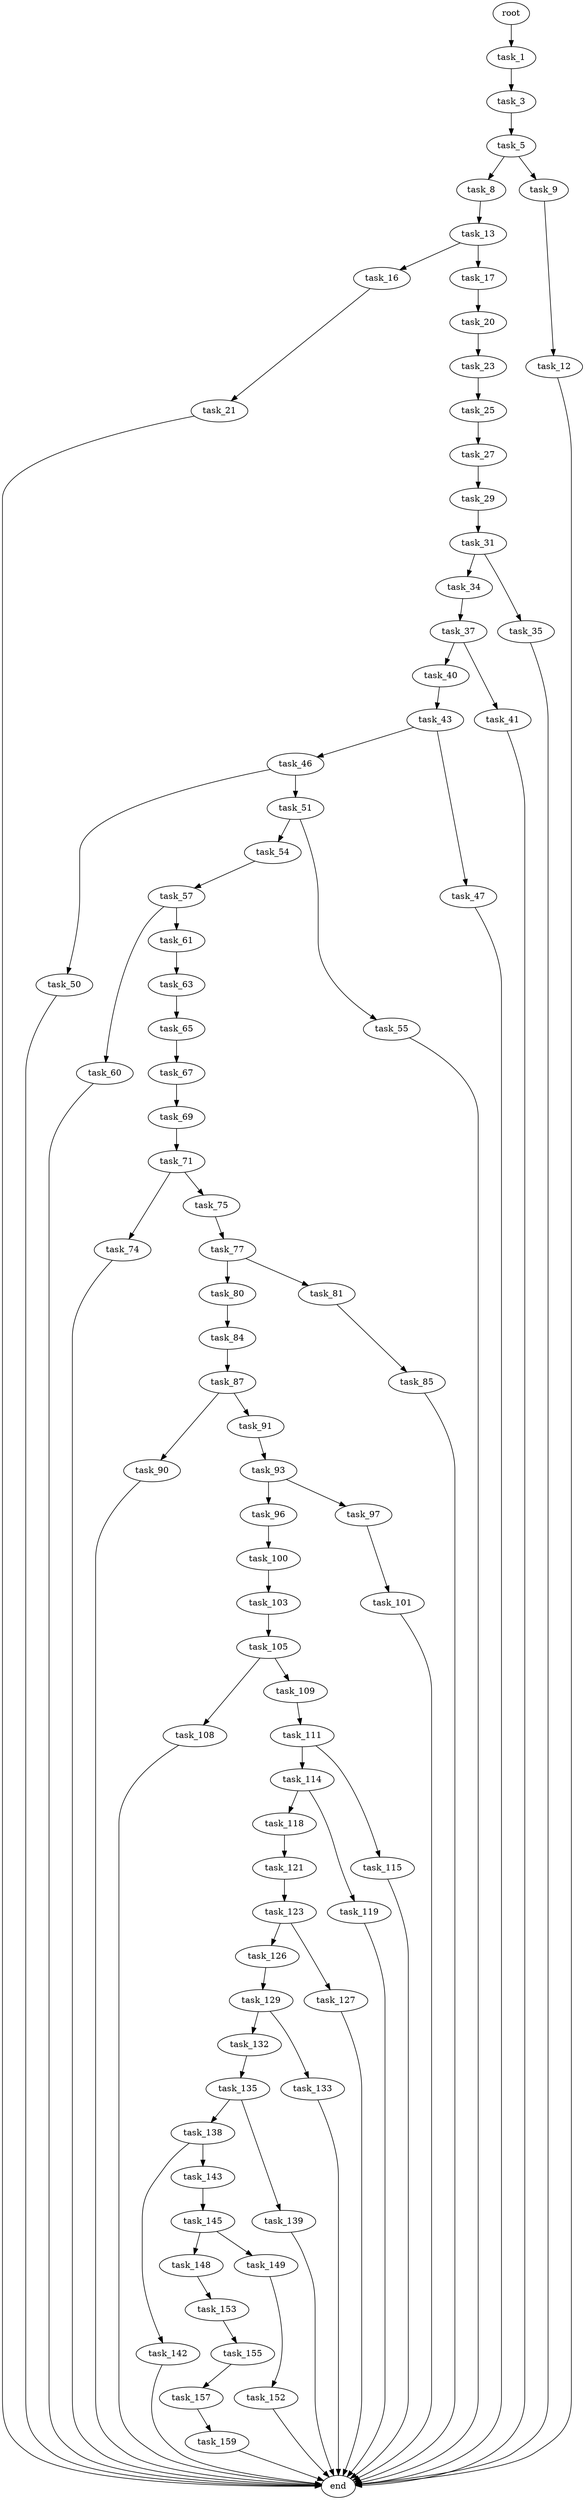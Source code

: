digraph G {
  root [size="0.000000"];
  task_1 [size="12387777261.000000"];
  task_3 [size="97568747028.000000"];
  task_5 [size="37073131756.000000"];
  task_8 [size="213603520224.000000"];
  task_9 [size="39739459045.000000"];
  task_12 [size="239341063967.000000"];
  task_13 [size="8589934592.000000"];
  task_16 [size="528962803222.000000"];
  task_17 [size="28507560227.000000"];
  task_20 [size="807306476327.000000"];
  task_21 [size="231928233984.000000"];
  task_23 [size="3801900960.000000"];
  task_25 [size="28991029248.000000"];
  task_27 [size="461846571493.000000"];
  task_29 [size="520835899974.000000"];
  task_31 [size="25102974977.000000"];
  task_34 [size="68719476736.000000"];
  task_35 [size="8589934592.000000"];
  task_37 [size="66848097637.000000"];
  task_40 [size="824338396438.000000"];
  task_41 [size="959692692406.000000"];
  task_43 [size="4472646760.000000"];
  task_46 [size="20313630622.000000"];
  task_47 [size="1073741824000.000000"];
  task_50 [size="4327606238.000000"];
  task_51 [size="7975962471.000000"];
  task_54 [size="11707374857.000000"];
  task_55 [size="107543127964.000000"];
  task_57 [size="68719476736.000000"];
  task_60 [size="549755813888.000000"];
  task_61 [size="6930985757.000000"];
  task_63 [size="368293445632.000000"];
  task_65 [size="8047260770.000000"];
  task_67 [size="289898663795.000000"];
  task_69 [size="368293445632.000000"];
  task_71 [size="40027347995.000000"];
  task_74 [size="28991029248.000000"];
  task_75 [size="1865797806.000000"];
  task_77 [size="9431328773.000000"];
  task_80 [size="231928233984.000000"];
  task_81 [size="231928233984.000000"];
  task_84 [size="36368500508.000000"];
  task_85 [size="134217728000.000000"];
  task_87 [size="549755813888.000000"];
  task_90 [size="231928233984.000000"];
  task_91 [size="134217728000.000000"];
  task_93 [size="368293445632.000000"];
  task_96 [size="16923429478.000000"];
  task_97 [size="134217728000.000000"];
  task_100 [size="99263179730.000000"];
  task_101 [size="782757789696.000000"];
  task_103 [size="920671552850.000000"];
  task_105 [size="231928233984.000000"];
  task_108 [size="549755813888.000000"];
  task_109 [size="14199044806.000000"];
  task_111 [size="368293445632.000000"];
  task_114 [size="54915089798.000000"];
  task_115 [size="549755813888.000000"];
  task_118 [size="2451717207.000000"];
  task_119 [size="231928233984.000000"];
  task_121 [size="873304327432.000000"];
  task_123 [size="388924071306.000000"];
  task_126 [size="111567614844.000000"];
  task_127 [size="368293445632.000000"];
  task_129 [size="591196835599.000000"];
  task_132 [size="134217728000.000000"];
  task_133 [size="167570028704.000000"];
  task_135 [size="4265296978.000000"];
  task_138 [size="1250852386.000000"];
  task_139 [size="609227059.000000"];
  task_142 [size="231928233984.000000"];
  task_143 [size="266949225888.000000"];
  task_145 [size="9739976514.000000"];
  task_148 [size="1059708792695.000000"];
  task_149 [size="368293445632.000000"];
  task_152 [size="8589934592.000000"];
  task_153 [size="28991029248.000000"];
  task_155 [size="782757789696.000000"];
  task_157 [size="987373296.000000"];
  task_159 [size="12433158409.000000"];
  end [size="0.000000"];

  root -> task_1 [size="1.000000"];
  task_1 -> task_3 [size="33554432.000000"];
  task_3 -> task_5 [size="75497472.000000"];
  task_5 -> task_8 [size="838860800.000000"];
  task_5 -> task_9 [size="838860800.000000"];
  task_8 -> task_13 [size="411041792.000000"];
  task_9 -> task_12 [size="75497472.000000"];
  task_12 -> end [size="1.000000"];
  task_13 -> task_16 [size="33554432.000000"];
  task_13 -> task_17 [size="33554432.000000"];
  task_16 -> task_21 [size="411041792.000000"];
  task_17 -> task_20 [size="33554432.000000"];
  task_20 -> task_23 [size="536870912.000000"];
  task_21 -> end [size="1.000000"];
  task_23 -> task_25 [size="301989888.000000"];
  task_25 -> task_27 [size="75497472.000000"];
  task_27 -> task_29 [size="838860800.000000"];
  task_29 -> task_31 [size="838860800.000000"];
  task_31 -> task_34 [size="536870912.000000"];
  task_31 -> task_35 [size="536870912.000000"];
  task_34 -> task_37 [size="134217728.000000"];
  task_35 -> end [size="1.000000"];
  task_37 -> task_40 [size="75497472.000000"];
  task_37 -> task_41 [size="75497472.000000"];
  task_40 -> task_43 [size="838860800.000000"];
  task_41 -> end [size="1.000000"];
  task_43 -> task_46 [size="134217728.000000"];
  task_43 -> task_47 [size="134217728.000000"];
  task_46 -> task_50 [size="33554432.000000"];
  task_46 -> task_51 [size="33554432.000000"];
  task_47 -> end [size="1.000000"];
  task_50 -> end [size="1.000000"];
  task_51 -> task_54 [size="134217728.000000"];
  task_51 -> task_55 [size="134217728.000000"];
  task_54 -> task_57 [size="838860800.000000"];
  task_55 -> end [size="1.000000"];
  task_57 -> task_60 [size="134217728.000000"];
  task_57 -> task_61 [size="134217728.000000"];
  task_60 -> end [size="1.000000"];
  task_61 -> task_63 [size="209715200.000000"];
  task_63 -> task_65 [size="411041792.000000"];
  task_65 -> task_67 [size="838860800.000000"];
  task_67 -> task_69 [size="209715200.000000"];
  task_69 -> task_71 [size="411041792.000000"];
  task_71 -> task_74 [size="33554432.000000"];
  task_71 -> task_75 [size="33554432.000000"];
  task_74 -> end [size="1.000000"];
  task_75 -> task_77 [size="75497472.000000"];
  task_77 -> task_80 [size="679477248.000000"];
  task_77 -> task_81 [size="679477248.000000"];
  task_80 -> task_84 [size="301989888.000000"];
  task_81 -> task_85 [size="301989888.000000"];
  task_84 -> task_87 [size="33554432.000000"];
  task_85 -> end [size="1.000000"];
  task_87 -> task_90 [size="536870912.000000"];
  task_87 -> task_91 [size="536870912.000000"];
  task_90 -> end [size="1.000000"];
  task_91 -> task_93 [size="209715200.000000"];
  task_93 -> task_96 [size="411041792.000000"];
  task_93 -> task_97 [size="411041792.000000"];
  task_96 -> task_100 [size="838860800.000000"];
  task_97 -> task_101 [size="209715200.000000"];
  task_100 -> task_103 [size="209715200.000000"];
  task_101 -> end [size="1.000000"];
  task_103 -> task_105 [size="679477248.000000"];
  task_105 -> task_108 [size="301989888.000000"];
  task_105 -> task_109 [size="301989888.000000"];
  task_108 -> end [size="1.000000"];
  task_109 -> task_111 [size="411041792.000000"];
  task_111 -> task_114 [size="411041792.000000"];
  task_111 -> task_115 [size="411041792.000000"];
  task_114 -> task_118 [size="75497472.000000"];
  task_114 -> task_119 [size="75497472.000000"];
  task_115 -> end [size="1.000000"];
  task_118 -> task_121 [size="301989888.000000"];
  task_119 -> end [size="1.000000"];
  task_121 -> task_123 [size="679477248.000000"];
  task_123 -> task_126 [size="679477248.000000"];
  task_123 -> task_127 [size="679477248.000000"];
  task_126 -> task_129 [size="134217728.000000"];
  task_127 -> end [size="1.000000"];
  task_129 -> task_132 [size="411041792.000000"];
  task_129 -> task_133 [size="411041792.000000"];
  task_132 -> task_135 [size="209715200.000000"];
  task_133 -> end [size="1.000000"];
  task_135 -> task_138 [size="134217728.000000"];
  task_135 -> task_139 [size="134217728.000000"];
  task_138 -> task_142 [size="33554432.000000"];
  task_138 -> task_143 [size="33554432.000000"];
  task_139 -> end [size="1.000000"];
  task_142 -> end [size="1.000000"];
  task_143 -> task_145 [size="411041792.000000"];
  task_145 -> task_148 [size="209715200.000000"];
  task_145 -> task_149 [size="209715200.000000"];
  task_148 -> task_153 [size="838860800.000000"];
  task_149 -> task_152 [size="411041792.000000"];
  task_152 -> end [size="1.000000"];
  task_153 -> task_155 [size="75497472.000000"];
  task_155 -> task_157 [size="679477248.000000"];
  task_157 -> task_159 [size="33554432.000000"];
  task_159 -> end [size="1.000000"];
}
